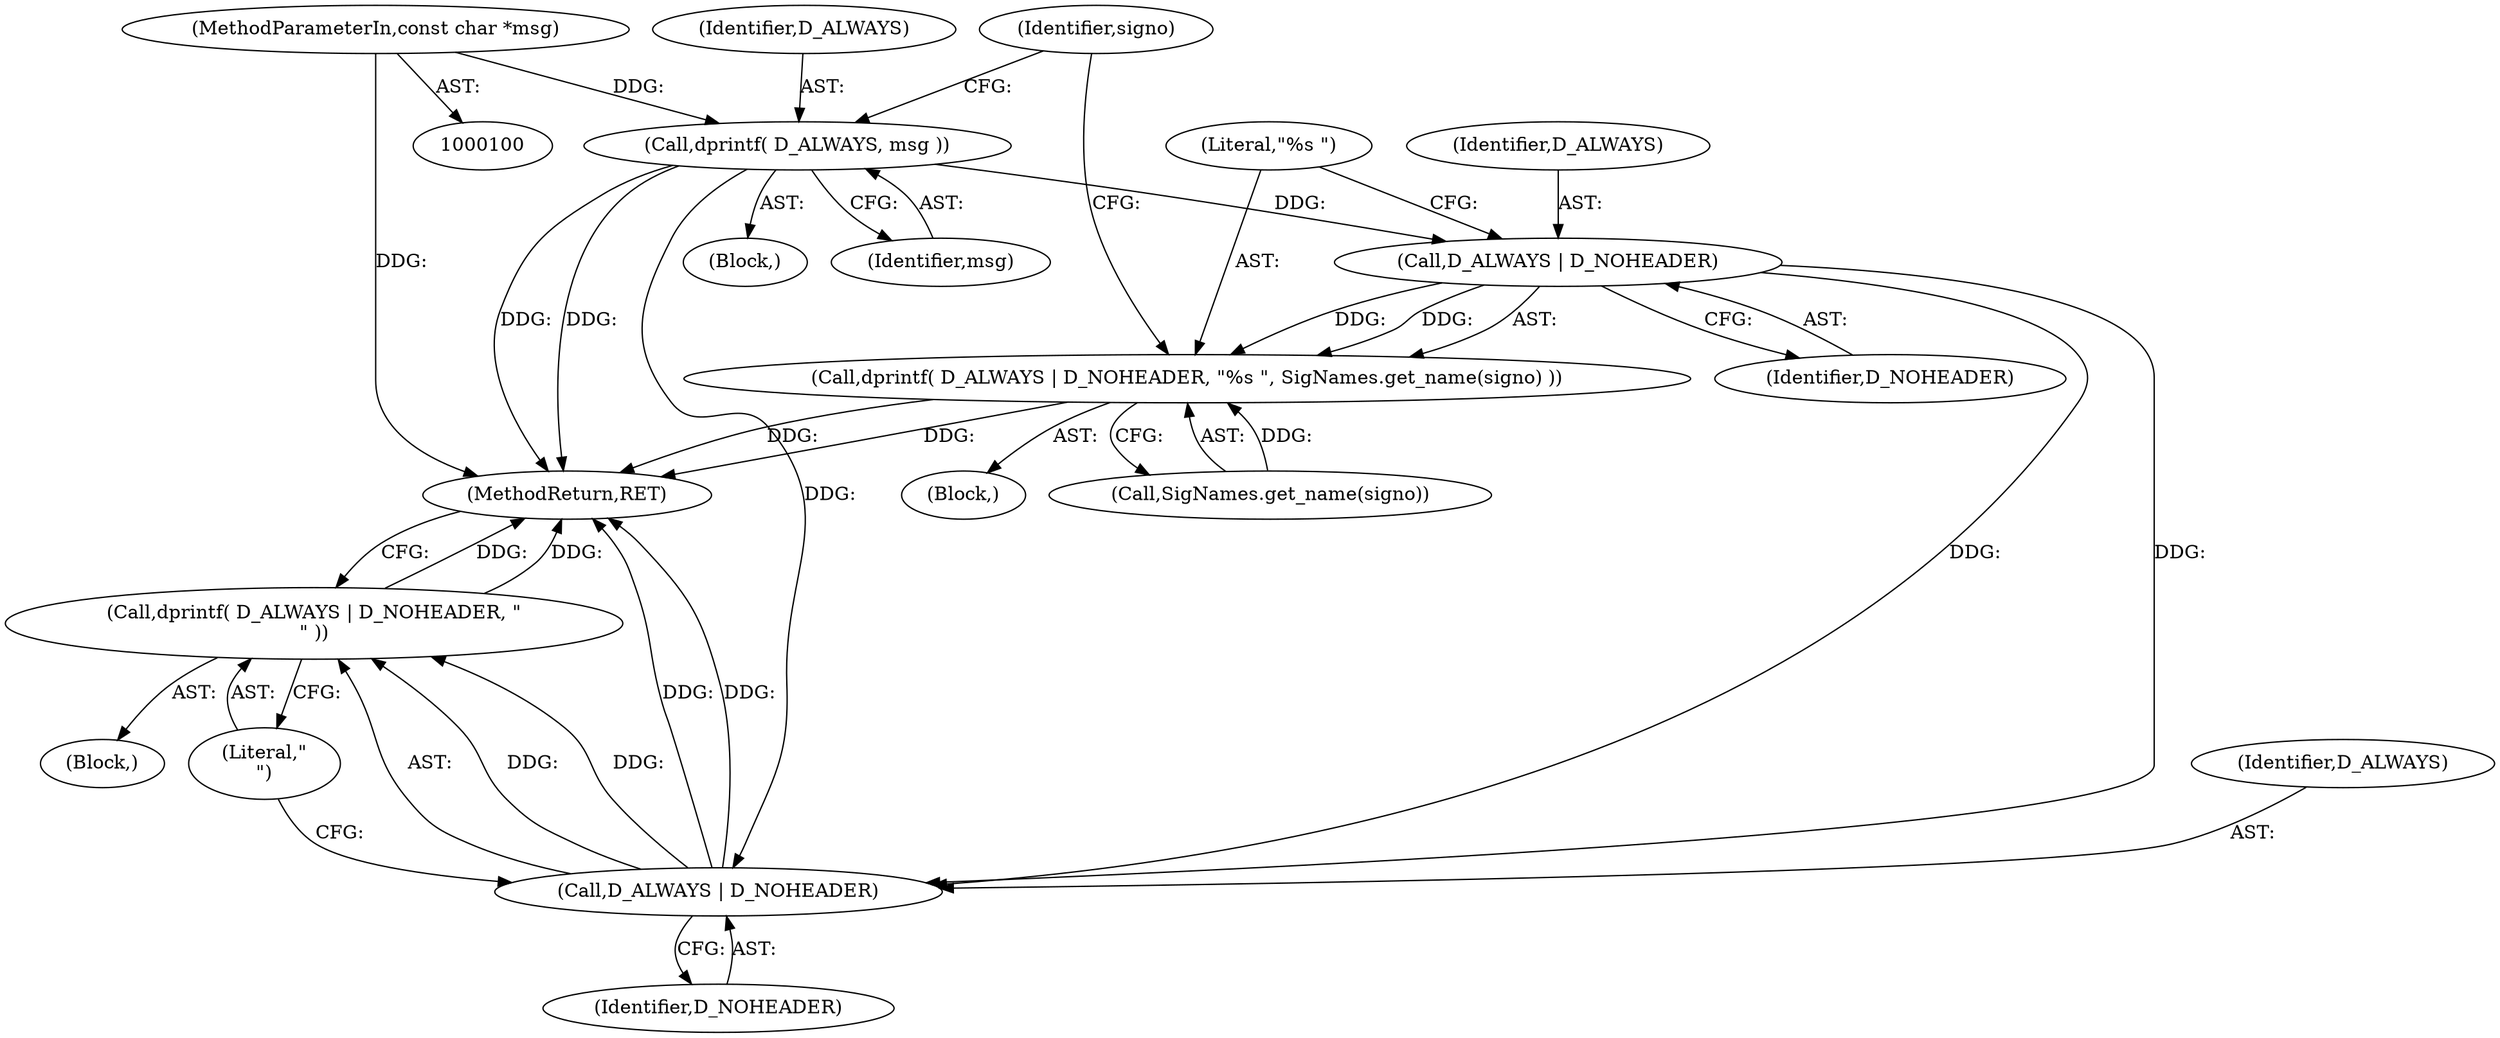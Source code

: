 digraph "1_htcondor_5e5571d1a431eb3c61977b6dd6ec90186ef79867_13@pointer" {
"1000101" [label="(MethodParameterIn,const char *msg)"];
"1000109" [label="(Call,dprintf( D_ALWAYS, msg ))"];
"1000126" [label="(Call,D_ALWAYS | D_NOHEADER)"];
"1000125" [label="(Call,dprintf( D_ALWAYS | D_NOHEADER, \"%s \", SigNames.get_name(signo) ))"];
"1000133" [label="(Call,D_ALWAYS | D_NOHEADER)"];
"1000132" [label="(Call,dprintf( D_ALWAYS | D_NOHEADER, \"\n\" ))"];
"1000108" [label="(Block,)"];
"1000126" [label="(Call,D_ALWAYS | D_NOHEADER)"];
"1000124" [label="(Block,)"];
"1000129" [label="(Literal,\"%s \")"];
"1000127" [label="(Identifier,D_ALWAYS)"];
"1000110" [label="(Identifier,D_ALWAYS)"];
"1000134" [label="(Identifier,D_ALWAYS)"];
"1000125" [label="(Call,dprintf( D_ALWAYS | D_NOHEADER, \"%s \", SigNames.get_name(signo) ))"];
"1000130" [label="(Call,SigNames.get_name(signo))"];
"1000133" [label="(Call,D_ALWAYS | D_NOHEADER)"];
"1000135" [label="(Identifier,D_NOHEADER)"];
"1000101" [label="(MethodParameterIn,const char *msg)"];
"1000109" [label="(Call,dprintf( D_ALWAYS, msg ))"];
"1000115" [label="(Identifier,signo)"];
"1000103" [label="(Block,)"];
"1000111" [label="(Identifier,msg)"];
"1000132" [label="(Call,dprintf( D_ALWAYS | D_NOHEADER, \"\n\" ))"];
"1000137" [label="(MethodReturn,RET)"];
"1000128" [label="(Identifier,D_NOHEADER)"];
"1000136" [label="(Literal,\"\n\")"];
"1000101" -> "1000100"  [label="AST: "];
"1000101" -> "1000137"  [label="DDG: "];
"1000101" -> "1000109"  [label="DDG: "];
"1000109" -> "1000108"  [label="AST: "];
"1000109" -> "1000111"  [label="CFG: "];
"1000110" -> "1000109"  [label="AST: "];
"1000111" -> "1000109"  [label="AST: "];
"1000115" -> "1000109"  [label="CFG: "];
"1000109" -> "1000137"  [label="DDG: "];
"1000109" -> "1000137"  [label="DDG: "];
"1000109" -> "1000126"  [label="DDG: "];
"1000109" -> "1000133"  [label="DDG: "];
"1000126" -> "1000125"  [label="AST: "];
"1000126" -> "1000128"  [label="CFG: "];
"1000127" -> "1000126"  [label="AST: "];
"1000128" -> "1000126"  [label="AST: "];
"1000129" -> "1000126"  [label="CFG: "];
"1000126" -> "1000125"  [label="DDG: "];
"1000126" -> "1000125"  [label="DDG: "];
"1000126" -> "1000133"  [label="DDG: "];
"1000126" -> "1000133"  [label="DDG: "];
"1000125" -> "1000124"  [label="AST: "];
"1000125" -> "1000130"  [label="CFG: "];
"1000129" -> "1000125"  [label="AST: "];
"1000130" -> "1000125"  [label="AST: "];
"1000115" -> "1000125"  [label="CFG: "];
"1000125" -> "1000137"  [label="DDG: "];
"1000125" -> "1000137"  [label="DDG: "];
"1000130" -> "1000125"  [label="DDG: "];
"1000133" -> "1000132"  [label="AST: "];
"1000133" -> "1000135"  [label="CFG: "];
"1000134" -> "1000133"  [label="AST: "];
"1000135" -> "1000133"  [label="AST: "];
"1000136" -> "1000133"  [label="CFG: "];
"1000133" -> "1000137"  [label="DDG: "];
"1000133" -> "1000137"  [label="DDG: "];
"1000133" -> "1000132"  [label="DDG: "];
"1000133" -> "1000132"  [label="DDG: "];
"1000132" -> "1000103"  [label="AST: "];
"1000132" -> "1000136"  [label="CFG: "];
"1000136" -> "1000132"  [label="AST: "];
"1000137" -> "1000132"  [label="CFG: "];
"1000132" -> "1000137"  [label="DDG: "];
"1000132" -> "1000137"  [label="DDG: "];
}
